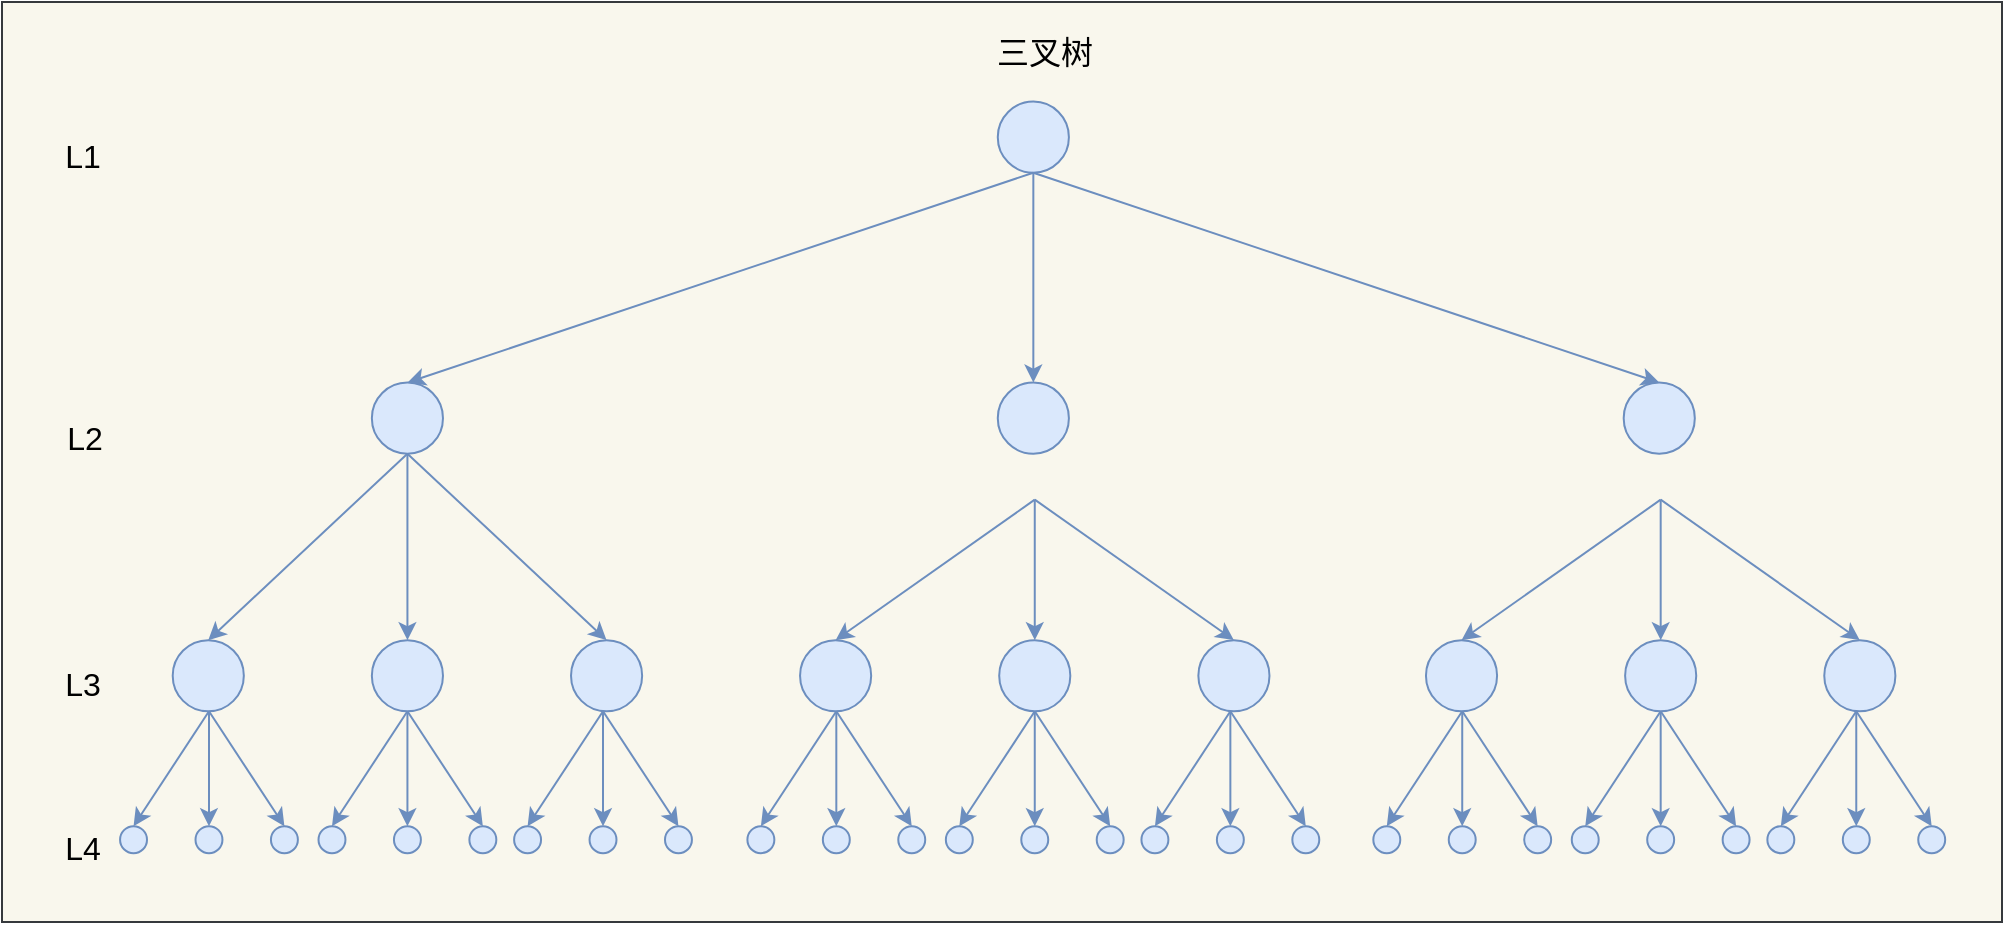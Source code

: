 <mxfile version="15.9.6" type="github">
  <diagram id="_VA_VfumOzAxNF2vHOdF" name="Page-1">
    <mxGraphModel dx="1426" dy="1881" grid="1" gridSize="10" guides="1" tooltips="1" connect="1" arrows="1" fold="1" page="1" pageScale="1" pageWidth="827" pageHeight="1169" math="0" shadow="0">
      <root>
        <mxCell id="0" />
        <mxCell id="1" parent="0" />
        <mxCell id="GvEmHx2ohg-FqytH7qWI-185" value="" style="rounded=0;whiteSpace=wrap;html=1;fontSize=16;fillColor=#f9f7ed;strokeColor=#36393d;" vertex="1" parent="1">
          <mxGeometry x="80" y="-20" width="1000" height="460" as="geometry" />
        </mxCell>
        <mxCell id="GvEmHx2ohg-FqytH7qWI-1" value="" style="ellipse;whiteSpace=wrap;html=1;aspect=fixed;fontSize=16;fillColor=#dae8fc;strokeColor=#6c8ebf;" vertex="1" parent="1">
          <mxGeometry x="577.887" y="29.799" width="35.563" height="35.563" as="geometry" />
        </mxCell>
        <mxCell id="GvEmHx2ohg-FqytH7qWI-2" value="" style="ellipse;whiteSpace=wrap;html=1;aspect=fixed;fontSize=16;fillColor=#dae8fc;strokeColor=#6c8ebf;" vertex="1" parent="1">
          <mxGeometry x="264.93" y="170.287" width="35.563" height="35.563" as="geometry" />
        </mxCell>
        <mxCell id="GvEmHx2ohg-FqytH7qWI-7" style="edgeStyle=none;rounded=0;orthogonalLoop=1;jettySize=auto;html=1;entryX=0.5;entryY=0;entryDx=0;entryDy=0;exitX=0.5;exitY=1;exitDx=0;exitDy=0;fontSize=16;fillColor=#dae8fc;strokeColor=#6c8ebf;" edge="1" parent="1" source="GvEmHx2ohg-FqytH7qWI-1" target="GvEmHx2ohg-FqytH7qWI-2">
          <mxGeometry relative="1" as="geometry" />
        </mxCell>
        <mxCell id="GvEmHx2ohg-FqytH7qWI-3" value="" style="ellipse;whiteSpace=wrap;html=1;aspect=fixed;fontSize=16;fillColor=#dae8fc;strokeColor=#6c8ebf;" vertex="1" parent="1">
          <mxGeometry x="577.887" y="170.287" width="35.563" height="35.563" as="geometry" />
        </mxCell>
        <mxCell id="GvEmHx2ohg-FqytH7qWI-5" style="rounded=0;orthogonalLoop=1;jettySize=auto;html=1;fontSize=16;fillColor=#dae8fc;strokeColor=#6c8ebf;" edge="1" parent="1" source="GvEmHx2ohg-FqytH7qWI-1" target="GvEmHx2ohg-FqytH7qWI-3">
          <mxGeometry relative="1" as="geometry" />
        </mxCell>
        <mxCell id="GvEmHx2ohg-FqytH7qWI-4" value="" style="ellipse;whiteSpace=wrap;html=1;aspect=fixed;fontSize=16;fillColor=#dae8fc;strokeColor=#6c8ebf;" vertex="1" parent="1">
          <mxGeometry x="890.845" y="170.287" width="35.563" height="35.563" as="geometry" />
        </mxCell>
        <mxCell id="GvEmHx2ohg-FqytH7qWI-6" style="edgeStyle=none;rounded=0;orthogonalLoop=1;jettySize=auto;html=1;entryX=0.5;entryY=0;entryDx=0;entryDy=0;exitX=0.5;exitY=1;exitDx=0;exitDy=0;fontSize=16;fillColor=#dae8fc;strokeColor=#6c8ebf;" edge="1" parent="1" source="GvEmHx2ohg-FqytH7qWI-1" target="GvEmHx2ohg-FqytH7qWI-4">
          <mxGeometry relative="1" as="geometry" />
        </mxCell>
        <mxCell id="GvEmHx2ohg-FqytH7qWI-16" value="" style="ellipse;whiteSpace=wrap;html=1;aspect=fixed;fontSize=16;fillColor=#dae8fc;strokeColor=#6c8ebf;" vertex="1" parent="1">
          <mxGeometry x="264.93" y="299.068" width="35.563" height="35.563" as="geometry" />
        </mxCell>
        <mxCell id="GvEmHx2ohg-FqytH7qWI-20" style="edgeStyle=none;rounded=0;orthogonalLoop=1;jettySize=auto;html=1;entryX=0.5;entryY=0;entryDx=0;entryDy=0;fontSize=16;fillColor=#dae8fc;strokeColor=#6c8ebf;" edge="1" parent="1" source="GvEmHx2ohg-FqytH7qWI-2" target="GvEmHx2ohg-FqytH7qWI-16">
          <mxGeometry relative="1" as="geometry" />
        </mxCell>
        <mxCell id="GvEmHx2ohg-FqytH7qWI-17" value="" style="ellipse;whiteSpace=wrap;html=1;aspect=fixed;fontSize=16;fillColor=#dae8fc;strokeColor=#6c8ebf;" vertex="1" parent="1">
          <mxGeometry x="165.352" y="299.068" width="35.563" height="35.563" as="geometry" />
        </mxCell>
        <mxCell id="GvEmHx2ohg-FqytH7qWI-19" style="edgeStyle=none;rounded=0;orthogonalLoop=1;jettySize=auto;html=1;entryX=0.5;entryY=0;entryDx=0;entryDy=0;exitX=0.5;exitY=1;exitDx=0;exitDy=0;fontSize=16;fillColor=#dae8fc;strokeColor=#6c8ebf;" edge="1" parent="1" source="GvEmHx2ohg-FqytH7qWI-2" target="GvEmHx2ohg-FqytH7qWI-17">
          <mxGeometry relative="1" as="geometry" />
        </mxCell>
        <mxCell id="GvEmHx2ohg-FqytH7qWI-18" value="" style="ellipse;whiteSpace=wrap;html=1;aspect=fixed;fontSize=16;fillColor=#dae8fc;strokeColor=#6c8ebf;" vertex="1" parent="1">
          <mxGeometry x="364.507" y="299.068" width="35.563" height="35.563" as="geometry" />
        </mxCell>
        <mxCell id="GvEmHx2ohg-FqytH7qWI-21" style="edgeStyle=none;rounded=0;orthogonalLoop=1;jettySize=auto;html=1;entryX=0.5;entryY=0;entryDx=0;entryDy=0;exitX=0.5;exitY=1;exitDx=0;exitDy=0;fontSize=16;fillColor=#dae8fc;strokeColor=#6c8ebf;" edge="1" parent="1" source="GvEmHx2ohg-FqytH7qWI-2" target="GvEmHx2ohg-FqytH7qWI-18">
          <mxGeometry relative="1" as="geometry" />
        </mxCell>
        <mxCell id="GvEmHx2ohg-FqytH7qWI-22" style="edgeStyle=none;rounded=0;orthogonalLoop=1;jettySize=auto;html=1;exitX=1;exitY=0.5;exitDx=0;exitDy=0;fontSize=16;fillColor=#dae8fc;strokeColor=#6c8ebf;" edge="1" parent="1" source="GvEmHx2ohg-FqytH7qWI-16" target="GvEmHx2ohg-FqytH7qWI-16">
          <mxGeometry relative="1" as="geometry" />
        </mxCell>
        <mxCell id="GvEmHx2ohg-FqytH7qWI-58" value="" style="group;fontSize=16;" vertex="1" connectable="0" parent="1">
          <mxGeometry x="139.035" y="334.634" width="88.908" height="105.366" as="geometry" />
        </mxCell>
        <mxCell id="GvEmHx2ohg-FqytH7qWI-51" style="edgeStyle=none;rounded=0;orthogonalLoop=1;jettySize=auto;html=1;entryX=0.5;entryY=0;entryDx=0;entryDy=0;exitX=0.5;exitY=1;exitDx=0;exitDy=0;fontSize=16;fillColor=#dae8fc;strokeColor=#6c8ebf;" edge="1" parent="GvEmHx2ohg-FqytH7qWI-58" target="GvEmHx2ohg-FqytH7qWI-55">
          <mxGeometry relative="1" as="geometry">
            <mxPoint x="44.454" as="sourcePoint" />
          </mxGeometry>
        </mxCell>
        <mxCell id="GvEmHx2ohg-FqytH7qWI-52" style="edgeStyle=none;rounded=0;orthogonalLoop=1;jettySize=auto;html=1;entryX=0.5;entryY=0;entryDx=0;entryDy=0;fontSize=16;fillColor=#dae8fc;strokeColor=#6c8ebf;" edge="1" parent="GvEmHx2ohg-FqytH7qWI-58" target="GvEmHx2ohg-FqytH7qWI-54">
          <mxGeometry relative="1" as="geometry">
            <mxPoint x="44.454" as="sourcePoint" />
          </mxGeometry>
        </mxCell>
        <mxCell id="GvEmHx2ohg-FqytH7qWI-53" style="edgeStyle=none;rounded=0;orthogonalLoop=1;jettySize=auto;html=1;entryX=0.5;entryY=0;entryDx=0;entryDy=0;exitX=0.5;exitY=1;exitDx=0;exitDy=0;fontSize=16;fillColor=#dae8fc;strokeColor=#6c8ebf;" edge="1" parent="GvEmHx2ohg-FqytH7qWI-58" target="GvEmHx2ohg-FqytH7qWI-56">
          <mxGeometry relative="1" as="geometry">
            <mxPoint x="44.454" as="sourcePoint" />
          </mxGeometry>
        </mxCell>
        <mxCell id="GvEmHx2ohg-FqytH7qWI-54" value="" style="ellipse;whiteSpace=wrap;html=1;aspect=fixed;fontSize=16;fillColor=#dae8fc;strokeColor=#6c8ebf;" vertex="1" parent="GvEmHx2ohg-FqytH7qWI-58">
          <mxGeometry x="37.719" y="57.472" width="13.471" height="13.471" as="geometry" />
        </mxCell>
        <mxCell id="GvEmHx2ohg-FqytH7qWI-55" value="" style="ellipse;whiteSpace=wrap;html=1;aspect=fixed;fontSize=16;fillColor=#dae8fc;strokeColor=#6c8ebf;" vertex="1" parent="GvEmHx2ohg-FqytH7qWI-58">
          <mxGeometry y="57.472" width="13.471" height="13.471" as="geometry" />
        </mxCell>
        <mxCell id="GvEmHx2ohg-FqytH7qWI-56" value="" style="ellipse;whiteSpace=wrap;html=1;aspect=fixed;fontSize=16;fillColor=#dae8fc;strokeColor=#6c8ebf;" vertex="1" parent="GvEmHx2ohg-FqytH7qWI-58">
          <mxGeometry x="75.437" y="57.472" width="13.471" height="13.471" as="geometry" />
        </mxCell>
        <mxCell id="GvEmHx2ohg-FqytH7qWI-57" style="edgeStyle=none;rounded=0;orthogonalLoop=1;jettySize=auto;html=1;exitX=1;exitY=0.5;exitDx=0;exitDy=0;fontSize=16;fillColor=#dae8fc;strokeColor=#6c8ebf;" edge="1" parent="GvEmHx2ohg-FqytH7qWI-58" source="GvEmHx2ohg-FqytH7qWI-54" target="GvEmHx2ohg-FqytH7qWI-54">
          <mxGeometry relative="1" as="geometry" />
        </mxCell>
        <mxCell id="GvEmHx2ohg-FqytH7qWI-84" value="" style="group;fontSize=16;" vertex="1" connectable="0" parent="1">
          <mxGeometry x="238.257" y="334.634" width="88.908" height="105.366" as="geometry" />
        </mxCell>
        <mxCell id="GvEmHx2ohg-FqytH7qWI-85" style="edgeStyle=none;rounded=0;orthogonalLoop=1;jettySize=auto;html=1;entryX=0.5;entryY=0;entryDx=0;entryDy=0;exitX=0.5;exitY=1;exitDx=0;exitDy=0;fontSize=16;fillColor=#dae8fc;strokeColor=#6c8ebf;" edge="1" parent="GvEmHx2ohg-FqytH7qWI-84" target="GvEmHx2ohg-FqytH7qWI-89">
          <mxGeometry relative="1" as="geometry">
            <mxPoint x="44.454" as="sourcePoint" />
          </mxGeometry>
        </mxCell>
        <mxCell id="GvEmHx2ohg-FqytH7qWI-86" style="edgeStyle=none;rounded=0;orthogonalLoop=1;jettySize=auto;html=1;entryX=0.5;entryY=0;entryDx=0;entryDy=0;fontSize=16;fillColor=#dae8fc;strokeColor=#6c8ebf;" edge="1" parent="GvEmHx2ohg-FqytH7qWI-84" target="GvEmHx2ohg-FqytH7qWI-88">
          <mxGeometry relative="1" as="geometry">
            <mxPoint x="44.454" as="sourcePoint" />
          </mxGeometry>
        </mxCell>
        <mxCell id="GvEmHx2ohg-FqytH7qWI-87" style="edgeStyle=none;rounded=0;orthogonalLoop=1;jettySize=auto;html=1;entryX=0.5;entryY=0;entryDx=0;entryDy=0;exitX=0.5;exitY=1;exitDx=0;exitDy=0;fontSize=16;fillColor=#dae8fc;strokeColor=#6c8ebf;" edge="1" parent="GvEmHx2ohg-FqytH7qWI-84" target="GvEmHx2ohg-FqytH7qWI-90">
          <mxGeometry relative="1" as="geometry">
            <mxPoint x="44.454" as="sourcePoint" />
          </mxGeometry>
        </mxCell>
        <mxCell id="GvEmHx2ohg-FqytH7qWI-88" value="" style="ellipse;whiteSpace=wrap;html=1;aspect=fixed;fontSize=16;fillColor=#dae8fc;strokeColor=#6c8ebf;" vertex="1" parent="GvEmHx2ohg-FqytH7qWI-84">
          <mxGeometry x="37.719" y="57.472" width="13.471" height="13.471" as="geometry" />
        </mxCell>
        <mxCell id="GvEmHx2ohg-FqytH7qWI-89" value="" style="ellipse;whiteSpace=wrap;html=1;aspect=fixed;fontSize=16;fillColor=#dae8fc;strokeColor=#6c8ebf;" vertex="1" parent="GvEmHx2ohg-FqytH7qWI-84">
          <mxGeometry y="57.472" width="13.471" height="13.471" as="geometry" />
        </mxCell>
        <mxCell id="GvEmHx2ohg-FqytH7qWI-90" value="" style="ellipse;whiteSpace=wrap;html=1;aspect=fixed;fontSize=16;fillColor=#dae8fc;strokeColor=#6c8ebf;" vertex="1" parent="GvEmHx2ohg-FqytH7qWI-84">
          <mxGeometry x="75.437" y="57.472" width="13.471" height="13.471" as="geometry" />
        </mxCell>
        <mxCell id="GvEmHx2ohg-FqytH7qWI-91" style="edgeStyle=none;rounded=0;orthogonalLoop=1;jettySize=auto;html=1;exitX=1;exitY=0.5;exitDx=0;exitDy=0;fontSize=16;fillColor=#dae8fc;strokeColor=#6c8ebf;" edge="1" parent="GvEmHx2ohg-FqytH7qWI-84" source="GvEmHx2ohg-FqytH7qWI-88" target="GvEmHx2ohg-FqytH7qWI-88">
          <mxGeometry relative="1" as="geometry" />
        </mxCell>
        <mxCell id="GvEmHx2ohg-FqytH7qWI-101" value="" style="group;fontSize=16;" vertex="1" connectable="0" parent="1">
          <mxGeometry x="336.056" y="334.634" width="88.908" height="105.366" as="geometry" />
        </mxCell>
        <mxCell id="GvEmHx2ohg-FqytH7qWI-102" style="edgeStyle=none;rounded=0;orthogonalLoop=1;jettySize=auto;html=1;entryX=0.5;entryY=0;entryDx=0;entryDy=0;exitX=0.5;exitY=1;exitDx=0;exitDy=0;fontSize=16;fillColor=#dae8fc;strokeColor=#6c8ebf;" edge="1" parent="GvEmHx2ohg-FqytH7qWI-101" target="GvEmHx2ohg-FqytH7qWI-106">
          <mxGeometry relative="1" as="geometry">
            <mxPoint x="44.454" as="sourcePoint" />
          </mxGeometry>
        </mxCell>
        <mxCell id="GvEmHx2ohg-FqytH7qWI-103" style="edgeStyle=none;rounded=0;orthogonalLoop=1;jettySize=auto;html=1;entryX=0.5;entryY=0;entryDx=0;entryDy=0;fontSize=16;fillColor=#dae8fc;strokeColor=#6c8ebf;" edge="1" parent="GvEmHx2ohg-FqytH7qWI-101" target="GvEmHx2ohg-FqytH7qWI-105">
          <mxGeometry relative="1" as="geometry">
            <mxPoint x="44.454" as="sourcePoint" />
          </mxGeometry>
        </mxCell>
        <mxCell id="GvEmHx2ohg-FqytH7qWI-104" style="edgeStyle=none;rounded=0;orthogonalLoop=1;jettySize=auto;html=1;entryX=0.5;entryY=0;entryDx=0;entryDy=0;exitX=0.5;exitY=1;exitDx=0;exitDy=0;fontSize=16;fillColor=#dae8fc;strokeColor=#6c8ebf;" edge="1" parent="GvEmHx2ohg-FqytH7qWI-101" target="GvEmHx2ohg-FqytH7qWI-107">
          <mxGeometry relative="1" as="geometry">
            <mxPoint x="44.454" as="sourcePoint" />
          </mxGeometry>
        </mxCell>
        <mxCell id="GvEmHx2ohg-FqytH7qWI-105" value="" style="ellipse;whiteSpace=wrap;html=1;aspect=fixed;fontSize=16;fillColor=#dae8fc;strokeColor=#6c8ebf;" vertex="1" parent="GvEmHx2ohg-FqytH7qWI-101">
          <mxGeometry x="37.719" y="57.472" width="13.471" height="13.471" as="geometry" />
        </mxCell>
        <mxCell id="GvEmHx2ohg-FqytH7qWI-106" value="" style="ellipse;whiteSpace=wrap;html=1;aspect=fixed;fontSize=16;fillColor=#dae8fc;strokeColor=#6c8ebf;" vertex="1" parent="GvEmHx2ohg-FqytH7qWI-101">
          <mxGeometry y="57.472" width="13.471" height="13.471" as="geometry" />
        </mxCell>
        <mxCell id="GvEmHx2ohg-FqytH7qWI-107" value="" style="ellipse;whiteSpace=wrap;html=1;aspect=fixed;fontSize=16;fillColor=#dae8fc;strokeColor=#6c8ebf;" vertex="1" parent="GvEmHx2ohg-FqytH7qWI-101">
          <mxGeometry x="75.437" y="57.472" width="13.471" height="13.471" as="geometry" />
        </mxCell>
        <mxCell id="GvEmHx2ohg-FqytH7qWI-108" style="edgeStyle=none;rounded=0;orthogonalLoop=1;jettySize=auto;html=1;exitX=1;exitY=0.5;exitDx=0;exitDy=0;fontSize=16;fillColor=#dae8fc;strokeColor=#6c8ebf;" edge="1" parent="GvEmHx2ohg-FqytH7qWI-101" source="GvEmHx2ohg-FqytH7qWI-105" target="GvEmHx2ohg-FqytH7qWI-105">
          <mxGeometry relative="1" as="geometry" />
        </mxCell>
        <mxCell id="GvEmHx2ohg-FqytH7qWI-117" style="edgeStyle=none;rounded=0;orthogonalLoop=1;jettySize=auto;html=1;entryX=0.5;entryY=0;entryDx=0;entryDy=0;exitX=0.5;exitY=1;exitDx=0;exitDy=0;fontSize=16;fillColor=#dae8fc;strokeColor=#6c8ebf;" edge="1" parent="1" target="GvEmHx2ohg-FqytH7qWI-121">
          <mxGeometry relative="1" as="geometry">
            <mxPoint x="596.38" y="228.824" as="sourcePoint" />
          </mxGeometry>
        </mxCell>
        <mxCell id="GvEmHx2ohg-FqytH7qWI-118" style="edgeStyle=none;rounded=0;orthogonalLoop=1;jettySize=auto;html=1;entryX=0.5;entryY=0;entryDx=0;entryDy=0;fontSize=16;fillColor=#dae8fc;strokeColor=#6c8ebf;" edge="1" parent="1" target="GvEmHx2ohg-FqytH7qWI-120">
          <mxGeometry relative="1" as="geometry">
            <mxPoint x="596.38" y="228.824" as="sourcePoint" />
          </mxGeometry>
        </mxCell>
        <mxCell id="GvEmHx2ohg-FqytH7qWI-119" style="edgeStyle=none;rounded=0;orthogonalLoop=1;jettySize=auto;html=1;entryX=0.5;entryY=0;entryDx=0;entryDy=0;exitX=0.5;exitY=1;exitDx=0;exitDy=0;fontSize=16;fillColor=#dae8fc;strokeColor=#6c8ebf;" edge="1" parent="1" target="GvEmHx2ohg-FqytH7qWI-122">
          <mxGeometry relative="1" as="geometry">
            <mxPoint x="596.38" y="228.824" as="sourcePoint" />
          </mxGeometry>
        </mxCell>
        <mxCell id="GvEmHx2ohg-FqytH7qWI-120" value="" style="ellipse;whiteSpace=wrap;html=1;aspect=fixed;fontSize=16;fillColor=#dae8fc;strokeColor=#6c8ebf;" vertex="1" parent="1">
          <mxGeometry x="578.599" y="299.068" width="35.563" height="35.563" as="geometry" />
        </mxCell>
        <mxCell id="GvEmHx2ohg-FqytH7qWI-121" value="" style="ellipse;whiteSpace=wrap;html=1;aspect=fixed;fontSize=16;fillColor=#dae8fc;strokeColor=#6c8ebf;" vertex="1" parent="1">
          <mxGeometry x="479.021" y="299.068" width="35.563" height="35.563" as="geometry" />
        </mxCell>
        <mxCell id="GvEmHx2ohg-FqytH7qWI-122" value="" style="ellipse;whiteSpace=wrap;html=1;aspect=fixed;fontSize=16;fillColor=#dae8fc;strokeColor=#6c8ebf;" vertex="1" parent="1">
          <mxGeometry x="678.176" y="299.068" width="35.563" height="35.563" as="geometry" />
        </mxCell>
        <mxCell id="GvEmHx2ohg-FqytH7qWI-123" style="edgeStyle=none;rounded=0;orthogonalLoop=1;jettySize=auto;html=1;exitX=1;exitY=0.5;exitDx=0;exitDy=0;fontSize=16;fillColor=#dae8fc;strokeColor=#6c8ebf;" edge="1" parent="1" source="GvEmHx2ohg-FqytH7qWI-120" target="GvEmHx2ohg-FqytH7qWI-120">
          <mxGeometry relative="1" as="geometry" />
        </mxCell>
        <mxCell id="GvEmHx2ohg-FqytH7qWI-124" value="" style="group;fontSize=16;" vertex="1" connectable="0" parent="1">
          <mxGeometry x="452.704" y="334.634" width="88.908" height="105.366" as="geometry" />
        </mxCell>
        <mxCell id="GvEmHx2ohg-FqytH7qWI-125" style="edgeStyle=none;rounded=0;orthogonalLoop=1;jettySize=auto;html=1;entryX=0.5;entryY=0;entryDx=0;entryDy=0;exitX=0.5;exitY=1;exitDx=0;exitDy=0;fontSize=16;fillColor=#dae8fc;strokeColor=#6c8ebf;" edge="1" parent="GvEmHx2ohg-FqytH7qWI-124" target="GvEmHx2ohg-FqytH7qWI-129">
          <mxGeometry relative="1" as="geometry">
            <mxPoint x="44.454" as="sourcePoint" />
          </mxGeometry>
        </mxCell>
        <mxCell id="GvEmHx2ohg-FqytH7qWI-126" style="edgeStyle=none;rounded=0;orthogonalLoop=1;jettySize=auto;html=1;entryX=0.5;entryY=0;entryDx=0;entryDy=0;fontSize=16;fillColor=#dae8fc;strokeColor=#6c8ebf;" edge="1" parent="GvEmHx2ohg-FqytH7qWI-124" target="GvEmHx2ohg-FqytH7qWI-128">
          <mxGeometry relative="1" as="geometry">
            <mxPoint x="44.454" as="sourcePoint" />
          </mxGeometry>
        </mxCell>
        <mxCell id="GvEmHx2ohg-FqytH7qWI-127" style="edgeStyle=none;rounded=0;orthogonalLoop=1;jettySize=auto;html=1;entryX=0.5;entryY=0;entryDx=0;entryDy=0;exitX=0.5;exitY=1;exitDx=0;exitDy=0;fontSize=16;fillColor=#dae8fc;strokeColor=#6c8ebf;" edge="1" parent="GvEmHx2ohg-FqytH7qWI-124" target="GvEmHx2ohg-FqytH7qWI-130">
          <mxGeometry relative="1" as="geometry">
            <mxPoint x="44.454" as="sourcePoint" />
          </mxGeometry>
        </mxCell>
        <mxCell id="GvEmHx2ohg-FqytH7qWI-128" value="" style="ellipse;whiteSpace=wrap;html=1;aspect=fixed;fontSize=16;fillColor=#dae8fc;strokeColor=#6c8ebf;" vertex="1" parent="GvEmHx2ohg-FqytH7qWI-124">
          <mxGeometry x="37.719" y="57.472" width="13.471" height="13.471" as="geometry" />
        </mxCell>
        <mxCell id="GvEmHx2ohg-FqytH7qWI-129" value="" style="ellipse;whiteSpace=wrap;html=1;aspect=fixed;fontSize=16;fillColor=#dae8fc;strokeColor=#6c8ebf;" vertex="1" parent="GvEmHx2ohg-FqytH7qWI-124">
          <mxGeometry y="57.472" width="13.471" height="13.471" as="geometry" />
        </mxCell>
        <mxCell id="GvEmHx2ohg-FqytH7qWI-130" value="" style="ellipse;whiteSpace=wrap;html=1;aspect=fixed;fontSize=16;fillColor=#dae8fc;strokeColor=#6c8ebf;" vertex="1" parent="GvEmHx2ohg-FqytH7qWI-124">
          <mxGeometry x="75.437" y="57.472" width="13.471" height="13.471" as="geometry" />
        </mxCell>
        <mxCell id="GvEmHx2ohg-FqytH7qWI-131" style="edgeStyle=none;rounded=0;orthogonalLoop=1;jettySize=auto;html=1;exitX=1;exitY=0.5;exitDx=0;exitDy=0;fontSize=16;fillColor=#dae8fc;strokeColor=#6c8ebf;" edge="1" parent="GvEmHx2ohg-FqytH7qWI-124" source="GvEmHx2ohg-FqytH7qWI-128" target="GvEmHx2ohg-FqytH7qWI-128">
          <mxGeometry relative="1" as="geometry" />
        </mxCell>
        <mxCell id="GvEmHx2ohg-FqytH7qWI-132" value="" style="group;fontSize=16;" vertex="1" connectable="0" parent="1">
          <mxGeometry x="551.926" y="334.634" width="88.908" height="105.366" as="geometry" />
        </mxCell>
        <mxCell id="GvEmHx2ohg-FqytH7qWI-133" style="edgeStyle=none;rounded=0;orthogonalLoop=1;jettySize=auto;html=1;entryX=0.5;entryY=0;entryDx=0;entryDy=0;exitX=0.5;exitY=1;exitDx=0;exitDy=0;fontSize=16;fillColor=#dae8fc;strokeColor=#6c8ebf;" edge="1" parent="GvEmHx2ohg-FqytH7qWI-132" target="GvEmHx2ohg-FqytH7qWI-137">
          <mxGeometry relative="1" as="geometry">
            <mxPoint x="44.454" as="sourcePoint" />
          </mxGeometry>
        </mxCell>
        <mxCell id="GvEmHx2ohg-FqytH7qWI-134" style="edgeStyle=none;rounded=0;orthogonalLoop=1;jettySize=auto;html=1;entryX=0.5;entryY=0;entryDx=0;entryDy=0;fontSize=16;fillColor=#dae8fc;strokeColor=#6c8ebf;" edge="1" parent="GvEmHx2ohg-FqytH7qWI-132" target="GvEmHx2ohg-FqytH7qWI-136">
          <mxGeometry relative="1" as="geometry">
            <mxPoint x="44.454" as="sourcePoint" />
          </mxGeometry>
        </mxCell>
        <mxCell id="GvEmHx2ohg-FqytH7qWI-135" style="edgeStyle=none;rounded=0;orthogonalLoop=1;jettySize=auto;html=1;entryX=0.5;entryY=0;entryDx=0;entryDy=0;exitX=0.5;exitY=1;exitDx=0;exitDy=0;fontSize=16;fillColor=#dae8fc;strokeColor=#6c8ebf;" edge="1" parent="GvEmHx2ohg-FqytH7qWI-132" target="GvEmHx2ohg-FqytH7qWI-138">
          <mxGeometry relative="1" as="geometry">
            <mxPoint x="44.454" as="sourcePoint" />
          </mxGeometry>
        </mxCell>
        <mxCell id="GvEmHx2ohg-FqytH7qWI-136" value="" style="ellipse;whiteSpace=wrap;html=1;aspect=fixed;fontSize=16;fillColor=#dae8fc;strokeColor=#6c8ebf;" vertex="1" parent="GvEmHx2ohg-FqytH7qWI-132">
          <mxGeometry x="37.719" y="57.472" width="13.471" height="13.471" as="geometry" />
        </mxCell>
        <mxCell id="GvEmHx2ohg-FqytH7qWI-137" value="" style="ellipse;whiteSpace=wrap;html=1;aspect=fixed;fontSize=16;fillColor=#dae8fc;strokeColor=#6c8ebf;" vertex="1" parent="GvEmHx2ohg-FqytH7qWI-132">
          <mxGeometry y="57.472" width="13.471" height="13.471" as="geometry" />
        </mxCell>
        <mxCell id="GvEmHx2ohg-FqytH7qWI-138" value="" style="ellipse;whiteSpace=wrap;html=1;aspect=fixed;fontSize=16;fillColor=#dae8fc;strokeColor=#6c8ebf;" vertex="1" parent="GvEmHx2ohg-FqytH7qWI-132">
          <mxGeometry x="75.437" y="57.472" width="13.471" height="13.471" as="geometry" />
        </mxCell>
        <mxCell id="GvEmHx2ohg-FqytH7qWI-139" style="edgeStyle=none;rounded=0;orthogonalLoop=1;jettySize=auto;html=1;exitX=1;exitY=0.5;exitDx=0;exitDy=0;fontSize=16;fillColor=#dae8fc;strokeColor=#6c8ebf;" edge="1" parent="GvEmHx2ohg-FqytH7qWI-132" source="GvEmHx2ohg-FqytH7qWI-136" target="GvEmHx2ohg-FqytH7qWI-136">
          <mxGeometry relative="1" as="geometry" />
        </mxCell>
        <mxCell id="GvEmHx2ohg-FqytH7qWI-140" value="" style="group;fontSize=16;" vertex="1" connectable="0" parent="1">
          <mxGeometry x="649.725" y="334.634" width="88.908" height="105.366" as="geometry" />
        </mxCell>
        <mxCell id="GvEmHx2ohg-FqytH7qWI-141" style="edgeStyle=none;rounded=0;orthogonalLoop=1;jettySize=auto;html=1;entryX=0.5;entryY=0;entryDx=0;entryDy=0;exitX=0.5;exitY=1;exitDx=0;exitDy=0;fontSize=16;fillColor=#dae8fc;strokeColor=#6c8ebf;" edge="1" parent="GvEmHx2ohg-FqytH7qWI-140" target="GvEmHx2ohg-FqytH7qWI-145">
          <mxGeometry relative="1" as="geometry">
            <mxPoint x="44.454" as="sourcePoint" />
          </mxGeometry>
        </mxCell>
        <mxCell id="GvEmHx2ohg-FqytH7qWI-142" style="edgeStyle=none;rounded=0;orthogonalLoop=1;jettySize=auto;html=1;entryX=0.5;entryY=0;entryDx=0;entryDy=0;fontSize=16;fillColor=#dae8fc;strokeColor=#6c8ebf;" edge="1" parent="GvEmHx2ohg-FqytH7qWI-140" target="GvEmHx2ohg-FqytH7qWI-144">
          <mxGeometry relative="1" as="geometry">
            <mxPoint x="44.454" as="sourcePoint" />
          </mxGeometry>
        </mxCell>
        <mxCell id="GvEmHx2ohg-FqytH7qWI-143" style="edgeStyle=none;rounded=0;orthogonalLoop=1;jettySize=auto;html=1;entryX=0.5;entryY=0;entryDx=0;entryDy=0;exitX=0.5;exitY=1;exitDx=0;exitDy=0;fontSize=16;fillColor=#dae8fc;strokeColor=#6c8ebf;" edge="1" parent="GvEmHx2ohg-FqytH7qWI-140" target="GvEmHx2ohg-FqytH7qWI-146">
          <mxGeometry relative="1" as="geometry">
            <mxPoint x="44.454" as="sourcePoint" />
          </mxGeometry>
        </mxCell>
        <mxCell id="GvEmHx2ohg-FqytH7qWI-144" value="" style="ellipse;whiteSpace=wrap;html=1;aspect=fixed;fontSize=16;fillColor=#dae8fc;strokeColor=#6c8ebf;" vertex="1" parent="GvEmHx2ohg-FqytH7qWI-140">
          <mxGeometry x="37.719" y="57.472" width="13.471" height="13.471" as="geometry" />
        </mxCell>
        <mxCell id="GvEmHx2ohg-FqytH7qWI-145" value="" style="ellipse;whiteSpace=wrap;html=1;aspect=fixed;fontSize=16;fillColor=#dae8fc;strokeColor=#6c8ebf;" vertex="1" parent="GvEmHx2ohg-FqytH7qWI-140">
          <mxGeometry y="57.472" width="13.471" height="13.471" as="geometry" />
        </mxCell>
        <mxCell id="GvEmHx2ohg-FqytH7qWI-146" value="" style="ellipse;whiteSpace=wrap;html=1;aspect=fixed;fontSize=16;fillColor=#dae8fc;strokeColor=#6c8ebf;" vertex="1" parent="GvEmHx2ohg-FqytH7qWI-140">
          <mxGeometry x="75.437" y="57.472" width="13.471" height="13.471" as="geometry" />
        </mxCell>
        <mxCell id="GvEmHx2ohg-FqytH7qWI-147" style="edgeStyle=none;rounded=0;orthogonalLoop=1;jettySize=auto;html=1;exitX=1;exitY=0.5;exitDx=0;exitDy=0;fontSize=16;fillColor=#dae8fc;strokeColor=#6c8ebf;" edge="1" parent="GvEmHx2ohg-FqytH7qWI-140" source="GvEmHx2ohg-FqytH7qWI-144" target="GvEmHx2ohg-FqytH7qWI-144">
          <mxGeometry relative="1" as="geometry" />
        </mxCell>
        <mxCell id="GvEmHx2ohg-FqytH7qWI-148" style="edgeStyle=none;rounded=0;orthogonalLoop=1;jettySize=auto;html=1;entryX=0.5;entryY=0;entryDx=0;entryDy=0;exitX=0.5;exitY=1;exitDx=0;exitDy=0;fontSize=16;fillColor=#dae8fc;strokeColor=#6c8ebf;" edge="1" parent="1" target="GvEmHx2ohg-FqytH7qWI-152">
          <mxGeometry relative="1" as="geometry">
            <mxPoint x="909.338" y="228.824" as="sourcePoint" />
          </mxGeometry>
        </mxCell>
        <mxCell id="GvEmHx2ohg-FqytH7qWI-149" style="edgeStyle=none;rounded=0;orthogonalLoop=1;jettySize=auto;html=1;entryX=0.5;entryY=0;entryDx=0;entryDy=0;fontSize=16;fillColor=#dae8fc;strokeColor=#6c8ebf;" edge="1" parent="1" target="GvEmHx2ohg-FqytH7qWI-151">
          <mxGeometry relative="1" as="geometry">
            <mxPoint x="909.338" y="228.824" as="sourcePoint" />
          </mxGeometry>
        </mxCell>
        <mxCell id="GvEmHx2ohg-FqytH7qWI-150" style="edgeStyle=none;rounded=0;orthogonalLoop=1;jettySize=auto;html=1;entryX=0.5;entryY=0;entryDx=0;entryDy=0;exitX=0.5;exitY=1;exitDx=0;exitDy=0;fontSize=16;fillColor=#dae8fc;strokeColor=#6c8ebf;" edge="1" parent="1" target="GvEmHx2ohg-FqytH7qWI-153">
          <mxGeometry relative="1" as="geometry">
            <mxPoint x="909.338" y="228.824" as="sourcePoint" />
          </mxGeometry>
        </mxCell>
        <mxCell id="GvEmHx2ohg-FqytH7qWI-151" value="" style="ellipse;whiteSpace=wrap;html=1;aspect=fixed;fontSize=16;fillColor=#dae8fc;strokeColor=#6c8ebf;" vertex="1" parent="1">
          <mxGeometry x="891.556" y="299.068" width="35.563" height="35.563" as="geometry" />
        </mxCell>
        <mxCell id="GvEmHx2ohg-FqytH7qWI-152" value="" style="ellipse;whiteSpace=wrap;html=1;aspect=fixed;fontSize=16;fillColor=#dae8fc;strokeColor=#6c8ebf;" vertex="1" parent="1">
          <mxGeometry x="791.979" y="299.068" width="35.563" height="35.563" as="geometry" />
        </mxCell>
        <mxCell id="GvEmHx2ohg-FqytH7qWI-153" value="" style="ellipse;whiteSpace=wrap;html=1;aspect=fixed;fontSize=16;fillColor=#dae8fc;strokeColor=#6c8ebf;" vertex="1" parent="1">
          <mxGeometry x="991.134" y="299.068" width="35.563" height="35.563" as="geometry" />
        </mxCell>
        <mxCell id="GvEmHx2ohg-FqytH7qWI-154" style="edgeStyle=none;rounded=0;orthogonalLoop=1;jettySize=auto;html=1;exitX=1;exitY=0.5;exitDx=0;exitDy=0;fontSize=16;fillColor=#dae8fc;strokeColor=#6c8ebf;" edge="1" parent="1" source="GvEmHx2ohg-FqytH7qWI-151" target="GvEmHx2ohg-FqytH7qWI-151">
          <mxGeometry relative="1" as="geometry" />
        </mxCell>
        <mxCell id="GvEmHx2ohg-FqytH7qWI-155" value="" style="group;fontSize=16;" vertex="1" connectable="0" parent="1">
          <mxGeometry x="765.662" y="334.634" width="88.908" height="105.366" as="geometry" />
        </mxCell>
        <mxCell id="GvEmHx2ohg-FqytH7qWI-156" style="edgeStyle=none;rounded=0;orthogonalLoop=1;jettySize=auto;html=1;entryX=0.5;entryY=0;entryDx=0;entryDy=0;exitX=0.5;exitY=1;exitDx=0;exitDy=0;fontSize=16;fillColor=#dae8fc;strokeColor=#6c8ebf;" edge="1" parent="GvEmHx2ohg-FqytH7qWI-155" target="GvEmHx2ohg-FqytH7qWI-160">
          <mxGeometry relative="1" as="geometry">
            <mxPoint x="44.454" as="sourcePoint" />
          </mxGeometry>
        </mxCell>
        <mxCell id="GvEmHx2ohg-FqytH7qWI-157" style="edgeStyle=none;rounded=0;orthogonalLoop=1;jettySize=auto;html=1;entryX=0.5;entryY=0;entryDx=0;entryDy=0;fontSize=16;fillColor=#dae8fc;strokeColor=#6c8ebf;" edge="1" parent="GvEmHx2ohg-FqytH7qWI-155" target="GvEmHx2ohg-FqytH7qWI-159">
          <mxGeometry relative="1" as="geometry">
            <mxPoint x="44.454" as="sourcePoint" />
          </mxGeometry>
        </mxCell>
        <mxCell id="GvEmHx2ohg-FqytH7qWI-158" style="edgeStyle=none;rounded=0;orthogonalLoop=1;jettySize=auto;html=1;entryX=0.5;entryY=0;entryDx=0;entryDy=0;exitX=0.5;exitY=1;exitDx=0;exitDy=0;fontSize=16;fillColor=#dae8fc;strokeColor=#6c8ebf;" edge="1" parent="GvEmHx2ohg-FqytH7qWI-155" target="GvEmHx2ohg-FqytH7qWI-161">
          <mxGeometry relative="1" as="geometry">
            <mxPoint x="44.454" as="sourcePoint" />
          </mxGeometry>
        </mxCell>
        <mxCell id="GvEmHx2ohg-FqytH7qWI-159" value="" style="ellipse;whiteSpace=wrap;html=1;aspect=fixed;fontSize=16;fillColor=#dae8fc;strokeColor=#6c8ebf;" vertex="1" parent="GvEmHx2ohg-FqytH7qWI-155">
          <mxGeometry x="37.719" y="57.472" width="13.471" height="13.471" as="geometry" />
        </mxCell>
        <mxCell id="GvEmHx2ohg-FqytH7qWI-160" value="" style="ellipse;whiteSpace=wrap;html=1;aspect=fixed;fontSize=16;fillColor=#dae8fc;strokeColor=#6c8ebf;" vertex="1" parent="GvEmHx2ohg-FqytH7qWI-155">
          <mxGeometry y="57.472" width="13.471" height="13.471" as="geometry" />
        </mxCell>
        <mxCell id="GvEmHx2ohg-FqytH7qWI-161" value="" style="ellipse;whiteSpace=wrap;html=1;aspect=fixed;fontSize=16;fillColor=#dae8fc;strokeColor=#6c8ebf;" vertex="1" parent="GvEmHx2ohg-FqytH7qWI-155">
          <mxGeometry x="75.437" y="57.472" width="13.471" height="13.471" as="geometry" />
        </mxCell>
        <mxCell id="GvEmHx2ohg-FqytH7qWI-162" style="edgeStyle=none;rounded=0;orthogonalLoop=1;jettySize=auto;html=1;exitX=1;exitY=0.5;exitDx=0;exitDy=0;fontSize=16;fillColor=#dae8fc;strokeColor=#6c8ebf;" edge="1" parent="GvEmHx2ohg-FqytH7qWI-155" source="GvEmHx2ohg-FqytH7qWI-159" target="GvEmHx2ohg-FqytH7qWI-159">
          <mxGeometry relative="1" as="geometry" />
        </mxCell>
        <mxCell id="GvEmHx2ohg-FqytH7qWI-163" value="" style="group;fontSize=16;" vertex="1" connectable="0" parent="1">
          <mxGeometry x="864.884" y="334.634" width="88.908" height="105.366" as="geometry" />
        </mxCell>
        <mxCell id="GvEmHx2ohg-FqytH7qWI-164" style="edgeStyle=none;rounded=0;orthogonalLoop=1;jettySize=auto;html=1;entryX=0.5;entryY=0;entryDx=0;entryDy=0;exitX=0.5;exitY=1;exitDx=0;exitDy=0;fontSize=16;fillColor=#dae8fc;strokeColor=#6c8ebf;" edge="1" parent="GvEmHx2ohg-FqytH7qWI-163" target="GvEmHx2ohg-FqytH7qWI-168">
          <mxGeometry relative="1" as="geometry">
            <mxPoint x="44.454" as="sourcePoint" />
          </mxGeometry>
        </mxCell>
        <mxCell id="GvEmHx2ohg-FqytH7qWI-165" style="edgeStyle=none;rounded=0;orthogonalLoop=1;jettySize=auto;html=1;entryX=0.5;entryY=0;entryDx=0;entryDy=0;fontSize=16;fillColor=#dae8fc;strokeColor=#6c8ebf;" edge="1" parent="GvEmHx2ohg-FqytH7qWI-163" target="GvEmHx2ohg-FqytH7qWI-167">
          <mxGeometry relative="1" as="geometry">
            <mxPoint x="44.454" as="sourcePoint" />
          </mxGeometry>
        </mxCell>
        <mxCell id="GvEmHx2ohg-FqytH7qWI-166" style="edgeStyle=none;rounded=0;orthogonalLoop=1;jettySize=auto;html=1;entryX=0.5;entryY=0;entryDx=0;entryDy=0;exitX=0.5;exitY=1;exitDx=0;exitDy=0;fontSize=16;fillColor=#dae8fc;strokeColor=#6c8ebf;" edge="1" parent="GvEmHx2ohg-FqytH7qWI-163" target="GvEmHx2ohg-FqytH7qWI-169">
          <mxGeometry relative="1" as="geometry">
            <mxPoint x="44.454" as="sourcePoint" />
          </mxGeometry>
        </mxCell>
        <mxCell id="GvEmHx2ohg-FqytH7qWI-167" value="" style="ellipse;whiteSpace=wrap;html=1;aspect=fixed;fontSize=16;fillColor=#dae8fc;strokeColor=#6c8ebf;" vertex="1" parent="GvEmHx2ohg-FqytH7qWI-163">
          <mxGeometry x="37.719" y="57.472" width="13.471" height="13.471" as="geometry" />
        </mxCell>
        <mxCell id="GvEmHx2ohg-FqytH7qWI-168" value="" style="ellipse;whiteSpace=wrap;html=1;aspect=fixed;fontSize=16;fillColor=#dae8fc;strokeColor=#6c8ebf;" vertex="1" parent="GvEmHx2ohg-FqytH7qWI-163">
          <mxGeometry y="57.472" width="13.471" height="13.471" as="geometry" />
        </mxCell>
        <mxCell id="GvEmHx2ohg-FqytH7qWI-169" value="" style="ellipse;whiteSpace=wrap;html=1;aspect=fixed;fontSize=16;fillColor=#dae8fc;strokeColor=#6c8ebf;" vertex="1" parent="GvEmHx2ohg-FqytH7qWI-163">
          <mxGeometry x="75.437" y="57.472" width="13.471" height="13.471" as="geometry" />
        </mxCell>
        <mxCell id="GvEmHx2ohg-FqytH7qWI-170" style="edgeStyle=none;rounded=0;orthogonalLoop=1;jettySize=auto;html=1;exitX=1;exitY=0.5;exitDx=0;exitDy=0;fontSize=16;fillColor=#dae8fc;strokeColor=#6c8ebf;" edge="1" parent="GvEmHx2ohg-FqytH7qWI-163" source="GvEmHx2ohg-FqytH7qWI-167" target="GvEmHx2ohg-FqytH7qWI-167">
          <mxGeometry relative="1" as="geometry" />
        </mxCell>
        <mxCell id="GvEmHx2ohg-FqytH7qWI-171" value="" style="group;fontSize=16;" vertex="1" connectable="0" parent="1">
          <mxGeometry x="962.683" y="334.634" width="88.908" height="105.366" as="geometry" />
        </mxCell>
        <mxCell id="GvEmHx2ohg-FqytH7qWI-172" style="edgeStyle=none;rounded=0;orthogonalLoop=1;jettySize=auto;html=1;entryX=0.5;entryY=0;entryDx=0;entryDy=0;exitX=0.5;exitY=1;exitDx=0;exitDy=0;fontSize=16;fillColor=#dae8fc;strokeColor=#6c8ebf;" edge="1" parent="GvEmHx2ohg-FqytH7qWI-171" target="GvEmHx2ohg-FqytH7qWI-176">
          <mxGeometry relative="1" as="geometry">
            <mxPoint x="44.454" as="sourcePoint" />
          </mxGeometry>
        </mxCell>
        <mxCell id="GvEmHx2ohg-FqytH7qWI-173" style="edgeStyle=none;rounded=0;orthogonalLoop=1;jettySize=auto;html=1;entryX=0.5;entryY=0;entryDx=0;entryDy=0;fontSize=16;fillColor=#dae8fc;strokeColor=#6c8ebf;" edge="1" parent="GvEmHx2ohg-FqytH7qWI-171" target="GvEmHx2ohg-FqytH7qWI-175">
          <mxGeometry relative="1" as="geometry">
            <mxPoint x="44.454" as="sourcePoint" />
          </mxGeometry>
        </mxCell>
        <mxCell id="GvEmHx2ohg-FqytH7qWI-174" style="edgeStyle=none;rounded=0;orthogonalLoop=1;jettySize=auto;html=1;entryX=0.5;entryY=0;entryDx=0;entryDy=0;exitX=0.5;exitY=1;exitDx=0;exitDy=0;fontSize=16;fillColor=#dae8fc;strokeColor=#6c8ebf;" edge="1" parent="GvEmHx2ohg-FqytH7qWI-171" target="GvEmHx2ohg-FqytH7qWI-177">
          <mxGeometry relative="1" as="geometry">
            <mxPoint x="44.454" as="sourcePoint" />
          </mxGeometry>
        </mxCell>
        <mxCell id="GvEmHx2ohg-FqytH7qWI-175" value="" style="ellipse;whiteSpace=wrap;html=1;aspect=fixed;fontSize=16;fillColor=#dae8fc;strokeColor=#6c8ebf;" vertex="1" parent="GvEmHx2ohg-FqytH7qWI-171">
          <mxGeometry x="37.719" y="57.472" width="13.471" height="13.471" as="geometry" />
        </mxCell>
        <mxCell id="GvEmHx2ohg-FqytH7qWI-176" value="" style="ellipse;whiteSpace=wrap;html=1;aspect=fixed;fontSize=16;fillColor=#dae8fc;strokeColor=#6c8ebf;" vertex="1" parent="GvEmHx2ohg-FqytH7qWI-171">
          <mxGeometry y="57.472" width="13.471" height="13.471" as="geometry" />
        </mxCell>
        <mxCell id="GvEmHx2ohg-FqytH7qWI-177" value="" style="ellipse;whiteSpace=wrap;html=1;aspect=fixed;fontSize=16;fillColor=#dae8fc;strokeColor=#6c8ebf;" vertex="1" parent="GvEmHx2ohg-FqytH7qWI-171">
          <mxGeometry x="75.437" y="57.472" width="13.471" height="13.471" as="geometry" />
        </mxCell>
        <mxCell id="GvEmHx2ohg-FqytH7qWI-178" style="edgeStyle=none;rounded=0;orthogonalLoop=1;jettySize=auto;html=1;exitX=1;exitY=0.5;exitDx=0;exitDy=0;fontSize=16;fillColor=#dae8fc;strokeColor=#6c8ebf;" edge="1" parent="GvEmHx2ohg-FqytH7qWI-171" source="GvEmHx2ohg-FqytH7qWI-175" target="GvEmHx2ohg-FqytH7qWI-175">
          <mxGeometry relative="1" as="geometry" />
        </mxCell>
        <mxCell id="GvEmHx2ohg-FqytH7qWI-179" value="L1" style="text;html=1;align=center;verticalAlign=middle;resizable=0;points=[];autosize=1;strokeColor=none;fillColor=none;fontSize=16;" vertex="1" parent="1">
          <mxGeometry x="104.894" y="47.36" width="30" height="20" as="geometry" />
        </mxCell>
        <mxCell id="GvEmHx2ohg-FqytH7qWI-180" value="L2" style="text;html=1;align=center;verticalAlign=middle;resizable=0;points=[];autosize=1;strokeColor=none;fillColor=none;fontSize=16;" vertex="1" parent="1">
          <mxGeometry x="106.317" y="187.848" width="30" height="20" as="geometry" />
        </mxCell>
        <mxCell id="GvEmHx2ohg-FqytH7qWI-181" value="L3" style="text;html=1;align=center;verticalAlign=middle;resizable=0;points=[];autosize=1;strokeColor=none;fillColor=none;fontSize=16;" vertex="1" parent="1">
          <mxGeometry x="104.894" y="310.775" width="30" height="20" as="geometry" />
        </mxCell>
        <mxCell id="GvEmHx2ohg-FqytH7qWI-182" value="L4" style="text;html=1;align=center;verticalAlign=middle;resizable=0;points=[];autosize=1;strokeColor=none;fillColor=none;fontSize=16;" vertex="1" parent="1">
          <mxGeometry x="104.894" y="393.171" width="30" height="20" as="geometry" />
        </mxCell>
        <mxCell id="GvEmHx2ohg-FqytH7qWI-184" value="三叉树" style="text;html=1;align=center;verticalAlign=middle;resizable=0;points=[];autosize=1;strokeColor=none;fillColor=none;fontSize=16;" vertex="1" parent="1">
          <mxGeometry x="570.775" y="-5.323" width="60" height="20" as="geometry" />
        </mxCell>
      </root>
    </mxGraphModel>
  </diagram>
</mxfile>
